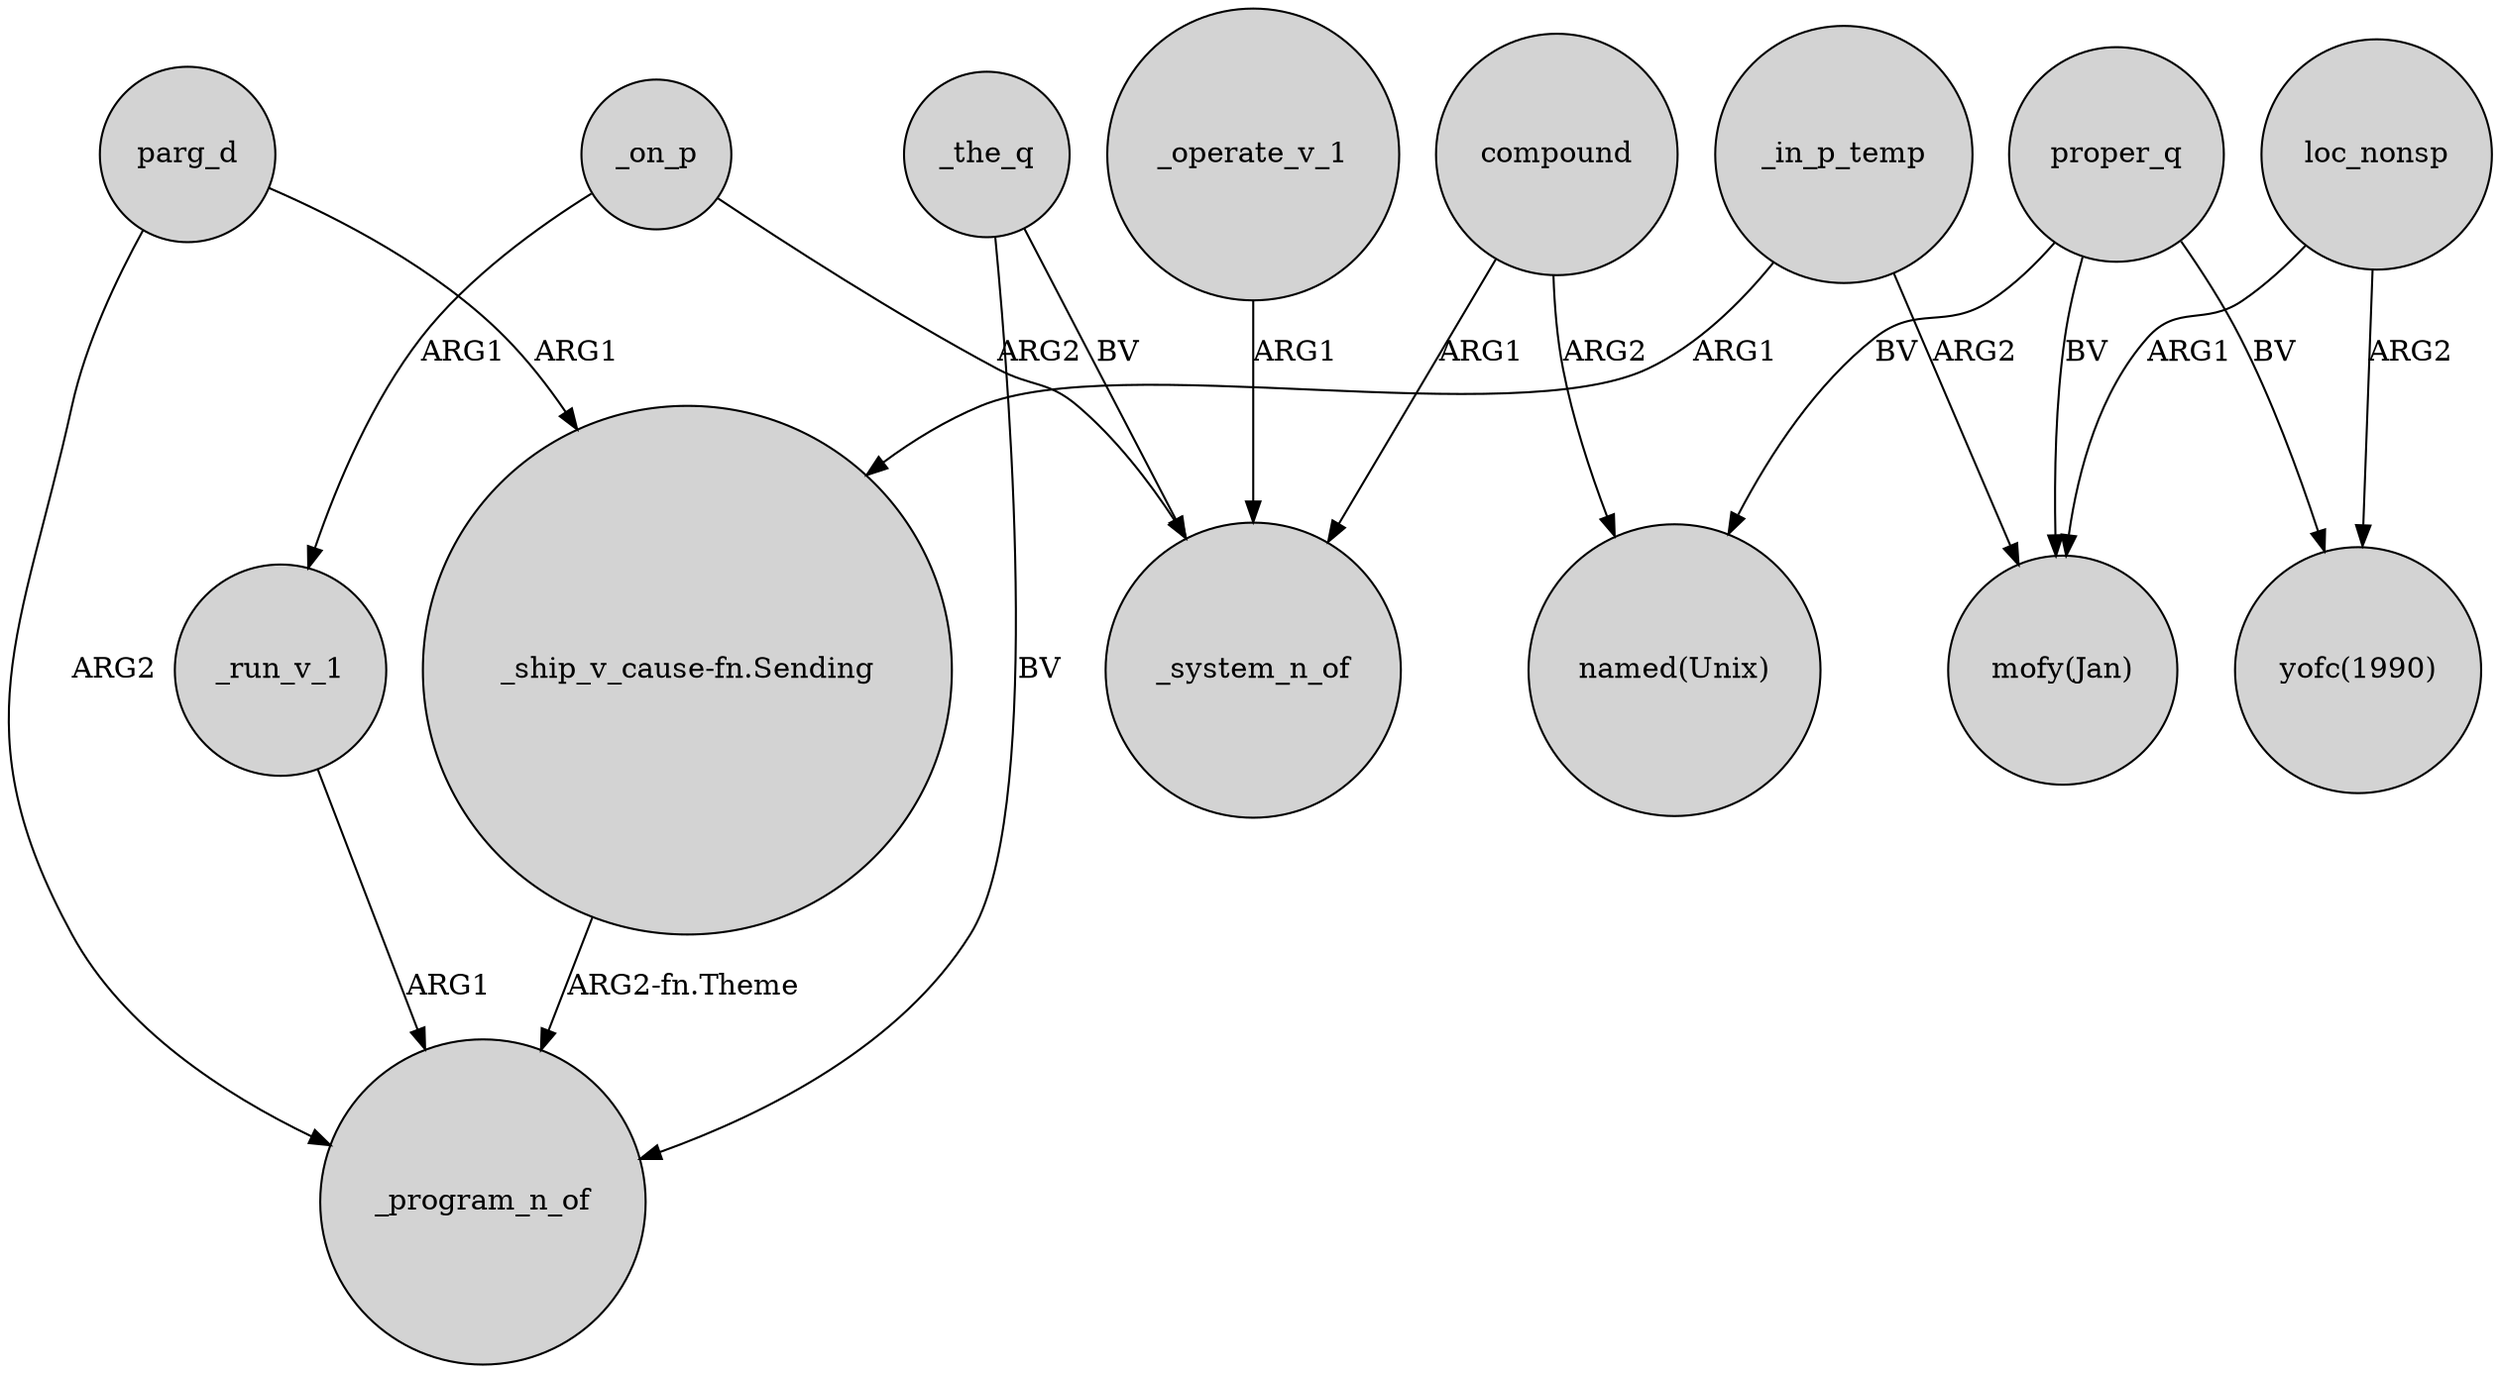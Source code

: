 digraph {
	node [shape=circle style=filled]
	parg_d -> "_ship_v_cause-fn.Sending" [label=ARG1]
	_on_p -> _run_v_1 [label=ARG1]
	proper_q -> "named(Unix)" [label=BV]
	parg_d -> _program_n_of [label=ARG2]
	_the_q -> _system_n_of [label=BV]
	_in_p_temp -> "_ship_v_cause-fn.Sending" [label=ARG1]
	_on_p -> _system_n_of [label=ARG2]
	_the_q -> _program_n_of [label=BV]
	_in_p_temp -> "mofy(Jan)" [label=ARG2]
	proper_q -> "mofy(Jan)" [label=BV]
	proper_q -> "yofc(1990)" [label=BV]
	loc_nonsp -> "mofy(Jan)" [label=ARG1]
	compound -> _system_n_of [label=ARG1]
	compound -> "named(Unix)" [label=ARG2]
	_operate_v_1 -> _system_n_of [label=ARG1]
	"_ship_v_cause-fn.Sending" -> _program_n_of [label="ARG2-fn.Theme"]
	loc_nonsp -> "yofc(1990)" [label=ARG2]
	_run_v_1 -> _program_n_of [label=ARG1]
}
